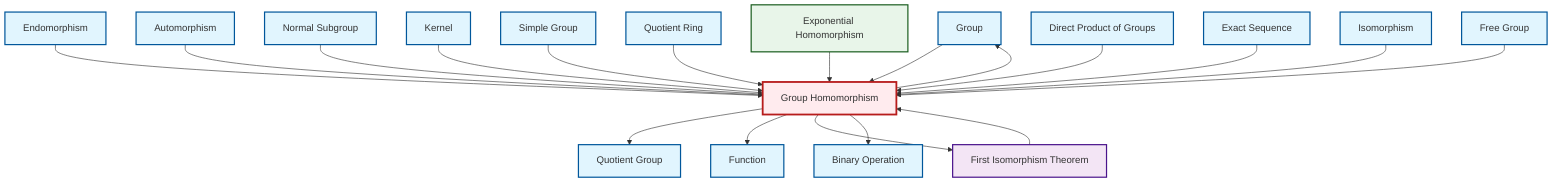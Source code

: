 graph TD
    classDef definition fill:#e1f5fe,stroke:#01579b,stroke-width:2px
    classDef theorem fill:#f3e5f5,stroke:#4a148c,stroke-width:2px
    classDef axiom fill:#fff3e0,stroke:#e65100,stroke-width:2px
    classDef example fill:#e8f5e9,stroke:#1b5e20,stroke-width:2px
    classDef current fill:#ffebee,stroke:#b71c1c,stroke-width:3px
    def-group["Group"]:::definition
    def-binary-operation["Binary Operation"]:::definition
    def-quotient-group["Quotient Group"]:::definition
    def-kernel["Kernel"]:::definition
    thm-first-isomorphism["First Isomorphism Theorem"]:::theorem
    def-endomorphism["Endomorphism"]:::definition
    def-homomorphism["Group Homomorphism"]:::definition
    def-automorphism["Automorphism"]:::definition
    def-normal-subgroup["Normal Subgroup"]:::definition
    ex-exponential-homomorphism["Exponential Homomorphism"]:::example
    def-simple-group["Simple Group"]:::definition
    def-isomorphism["Isomorphism"]:::definition
    def-quotient-ring["Quotient Ring"]:::definition
    def-exact-sequence["Exact Sequence"]:::definition
    def-free-group["Free Group"]:::definition
    def-function["Function"]:::definition
    def-direct-product["Direct Product of Groups"]:::definition
    def-endomorphism --> def-homomorphism
    def-automorphism --> def-homomorphism
    def-normal-subgroup --> def-homomorphism
    def-group --> def-homomorphism
    def-kernel --> def-homomorphism
    def-homomorphism --> def-quotient-group
    def-homomorphism --> def-function
    def-simple-group --> def-homomorphism
    def-homomorphism --> thm-first-isomorphism
    def-quotient-ring --> def-homomorphism
    def-homomorphism --> def-binary-operation
    ex-exponential-homomorphism --> def-homomorphism
    def-direct-product --> def-homomorphism
    def-exact-sequence --> def-homomorphism
    def-isomorphism --> def-homomorphism
    def-free-group --> def-homomorphism
    thm-first-isomorphism --> def-homomorphism
    def-homomorphism --> def-group
    class def-homomorphism current
